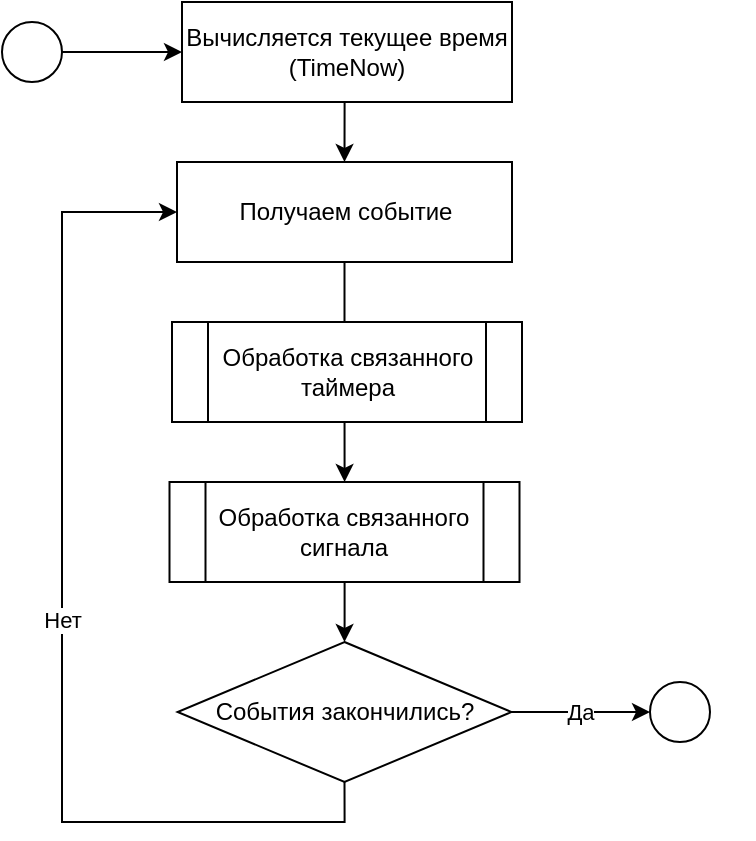 <mxfile version="26.1.1">
  <diagram name="Page-1" id="cXNvqrxtrKnWrfrg4qt1">
    <mxGraphModel dx="1070" dy="533" grid="1" gridSize="10" guides="1" tooltips="1" connect="1" arrows="1" fold="1" page="1" pageScale="1" pageWidth="827" pageHeight="1169" math="0" shadow="0">
      <root>
        <mxCell id="0" />
        <mxCell id="1" parent="0" />
        <mxCell id="yFJKM3KR9ptEMxP0YluX-48" style="edgeStyle=orthogonalEdgeStyle;rounded=0;orthogonalLoop=1;jettySize=auto;html=1;exitX=1;exitY=0.5;exitDx=0;exitDy=0;entryX=0;entryY=0.5;entryDx=0;entryDy=0;" edge="1" parent="1" source="yFJKM3KR9ptEMxP0YluX-1" target="yFJKM3KR9ptEMxP0YluX-2">
          <mxGeometry relative="1" as="geometry" />
        </mxCell>
        <mxCell id="yFJKM3KR9ptEMxP0YluX-1" value="" style="ellipse;whiteSpace=wrap;html=1;aspect=fixed;" vertex="1" parent="1">
          <mxGeometry x="60" y="20" width="30" height="30" as="geometry" />
        </mxCell>
        <mxCell id="yFJKM3KR9ptEMxP0YluX-49" style="edgeStyle=orthogonalEdgeStyle;rounded=0;orthogonalLoop=1;jettySize=auto;html=1;exitX=0.5;exitY=1;exitDx=0;exitDy=0;entryX=0.5;entryY=0;entryDx=0;entryDy=0;" edge="1" parent="1" source="yFJKM3KR9ptEMxP0YluX-2" target="yFJKM3KR9ptEMxP0YluX-42">
          <mxGeometry relative="1" as="geometry" />
        </mxCell>
        <mxCell id="yFJKM3KR9ptEMxP0YluX-2" value="Вычисляется текущее время (TimeNow)" style="rounded=0;whiteSpace=wrap;html=1;" vertex="1" parent="1">
          <mxGeometry x="150" y="10" width="165" height="50" as="geometry" />
        </mxCell>
        <mxCell id="yFJKM3KR9ptEMxP0YluX-41" style="edgeStyle=orthogonalEdgeStyle;rounded=0;orthogonalLoop=1;jettySize=auto;html=1;exitX=0.5;exitY=1;exitDx=0;exitDy=0;" edge="1" parent="1">
          <mxGeometry relative="1" as="geometry">
            <mxPoint x="427.5" y="280" as="sourcePoint" />
            <mxPoint x="427.5" y="280" as="targetPoint" />
          </mxGeometry>
        </mxCell>
        <mxCell id="yFJKM3KR9ptEMxP0YluX-50" value="" style="edgeStyle=orthogonalEdgeStyle;rounded=0;orthogonalLoop=1;jettySize=auto;html=1;" edge="1" parent="1" source="yFJKM3KR9ptEMxP0YluX-42" target="yFJKM3KR9ptEMxP0YluX-45">
          <mxGeometry relative="1" as="geometry" />
        </mxCell>
        <mxCell id="yFJKM3KR9ptEMxP0YluX-42" value="Получаем событие" style="rounded=0;whiteSpace=wrap;html=1;" vertex="1" parent="1">
          <mxGeometry x="147.5" y="90" width="167.5" height="50" as="geometry" />
        </mxCell>
        <mxCell id="yFJKM3KR9ptEMxP0YluX-44" value="Обработка связанного таймера" style="shape=process;whiteSpace=wrap;html=1;backgroundOutline=1;" vertex="1" parent="1">
          <mxGeometry x="145" y="170" width="175" height="50" as="geometry" />
        </mxCell>
        <mxCell id="yFJKM3KR9ptEMxP0YluX-51" value="" style="edgeStyle=orthogonalEdgeStyle;rounded=0;orthogonalLoop=1;jettySize=auto;html=1;" edge="1" parent="1" source="yFJKM3KR9ptEMxP0YluX-45" target="yFJKM3KR9ptEMxP0YluX-46">
          <mxGeometry relative="1" as="geometry" />
        </mxCell>
        <mxCell id="yFJKM3KR9ptEMxP0YluX-45" value="Обработка связанного сигнала" style="shape=process;whiteSpace=wrap;html=1;backgroundOutline=1;" vertex="1" parent="1">
          <mxGeometry x="143.75" y="250" width="175" height="50" as="geometry" />
        </mxCell>
        <mxCell id="yFJKM3KR9ptEMxP0YluX-52" value="Да" style="edgeStyle=orthogonalEdgeStyle;rounded=0;orthogonalLoop=1;jettySize=auto;html=1;" edge="1" parent="1" source="yFJKM3KR9ptEMxP0YluX-46" target="yFJKM3KR9ptEMxP0YluX-47">
          <mxGeometry relative="1" as="geometry" />
        </mxCell>
        <mxCell id="yFJKM3KR9ptEMxP0YluX-53" value="Нет" style="edgeStyle=orthogonalEdgeStyle;rounded=0;orthogonalLoop=1;jettySize=auto;html=1;exitX=0.5;exitY=1;exitDx=0;exitDy=0;entryX=0;entryY=0.5;entryDx=0;entryDy=0;" edge="1" parent="1" source="yFJKM3KR9ptEMxP0YluX-46" target="yFJKM3KR9ptEMxP0YluX-42">
          <mxGeometry relative="1" as="geometry">
            <Array as="points">
              <mxPoint x="231" y="420" />
              <mxPoint x="90" y="420" />
              <mxPoint x="90" y="115" />
            </Array>
          </mxGeometry>
        </mxCell>
        <mxCell id="yFJKM3KR9ptEMxP0YluX-46" value="События закончились?" style="rhombus;whiteSpace=wrap;html=1;" vertex="1" parent="1">
          <mxGeometry x="147.81" y="330" width="166.88" height="70" as="geometry" />
        </mxCell>
        <mxCell id="yFJKM3KR9ptEMxP0YluX-47" value="" style="ellipse;whiteSpace=wrap;html=1;aspect=fixed;" vertex="1" parent="1">
          <mxGeometry x="384" y="350" width="30" height="30" as="geometry" />
        </mxCell>
      </root>
    </mxGraphModel>
  </diagram>
</mxfile>
